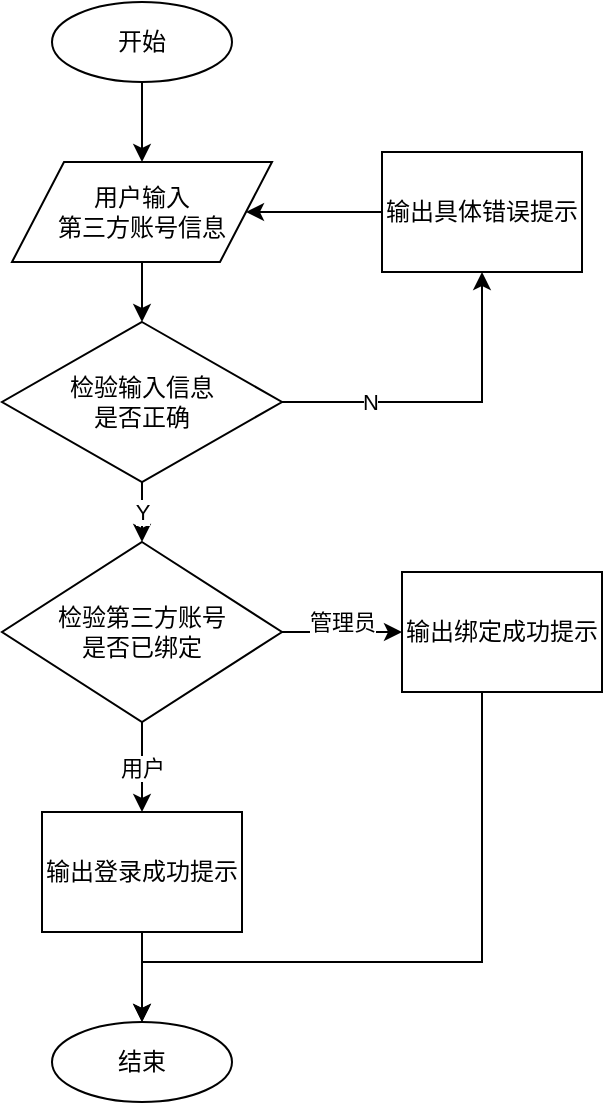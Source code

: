 <mxfile version="13.3.1" type="github">
  <diagram id="n8uOBgrjnSyd29blVZSN" name="第 1 页">
    <mxGraphModel dx="460" dy="824" grid="1" gridSize="10" guides="1" tooltips="1" connect="1" arrows="1" fold="1" page="1" pageScale="1" pageWidth="827" pageHeight="1169" math="0" shadow="0">
      <root>
        <mxCell id="0" />
        <mxCell id="1" parent="0" />
        <mxCell id="DfQuJhA6b2LdK-Bb2JGq-1" value="" style="edgeStyle=orthogonalEdgeStyle;rounded=0;orthogonalLoop=1;jettySize=auto;html=1;entryX=0.5;entryY=0;entryDx=0;entryDy=0;" edge="1" parent="1" source="DfQuJhA6b2LdK-Bb2JGq-2" target="DfQuJhA6b2LdK-Bb2JGq-4">
          <mxGeometry relative="1" as="geometry">
            <mxPoint x="180" y="200" as="targetPoint" />
          </mxGeometry>
        </mxCell>
        <mxCell id="DfQuJhA6b2LdK-Bb2JGq-2" value="开始" style="ellipse;whiteSpace=wrap;html=1;" vertex="1" parent="1">
          <mxGeometry x="115" y="120" width="90" height="40" as="geometry" />
        </mxCell>
        <mxCell id="DfQuJhA6b2LdK-Bb2JGq-3" value="" style="edgeStyle=orthogonalEdgeStyle;rounded=0;orthogonalLoop=1;jettySize=auto;html=1;" edge="1" parent="1" source="DfQuJhA6b2LdK-Bb2JGq-4">
          <mxGeometry relative="1" as="geometry">
            <mxPoint x="160" y="280" as="targetPoint" />
          </mxGeometry>
        </mxCell>
        <mxCell id="DfQuJhA6b2LdK-Bb2JGq-4" value="用户输入&lt;br&gt;第三方账号信息" style="shape=parallelogram;perimeter=parallelogramPerimeter;whiteSpace=wrap;html=1;" vertex="1" parent="1">
          <mxGeometry x="95" y="200" width="130" height="50" as="geometry" />
        </mxCell>
        <mxCell id="DfQuJhA6b2LdK-Bb2JGq-5" value="Y" style="edgeStyle=orthogonalEdgeStyle;rounded=0;orthogonalLoop=1;jettySize=auto;html=1;entryX=0.5;entryY=0;entryDx=0;entryDy=0;" edge="1" parent="1" source="DfQuJhA6b2LdK-Bb2JGq-7" target="DfQuJhA6b2LdK-Bb2JGq-15">
          <mxGeometry relative="1" as="geometry">
            <mxPoint x="160" y="450" as="targetPoint" />
          </mxGeometry>
        </mxCell>
        <mxCell id="DfQuJhA6b2LdK-Bb2JGq-6" value="N" style="edgeStyle=orthogonalEdgeStyle;rounded=0;orthogonalLoop=1;jettySize=auto;html=1;exitX=1;exitY=0.5;exitDx=0;exitDy=0;entryX=0.5;entryY=1;entryDx=0;entryDy=0;" edge="1" parent="1" source="DfQuJhA6b2LdK-Bb2JGq-7" target="DfQuJhA6b2LdK-Bb2JGq-9">
          <mxGeometry x="-0.467" relative="1" as="geometry">
            <mxPoint as="offset" />
          </mxGeometry>
        </mxCell>
        <mxCell id="DfQuJhA6b2LdK-Bb2JGq-7" value="检验输入信息&lt;br&gt;是否正确" style="rhombus;whiteSpace=wrap;html=1;" vertex="1" parent="1">
          <mxGeometry x="90" y="280" width="140" height="80" as="geometry" />
        </mxCell>
        <mxCell id="DfQuJhA6b2LdK-Bb2JGq-8" value="" style="edgeStyle=orthogonalEdgeStyle;rounded=0;orthogonalLoop=1;jettySize=auto;html=1;" edge="1" parent="1" source="DfQuJhA6b2LdK-Bb2JGq-9" target="DfQuJhA6b2LdK-Bb2JGq-4">
          <mxGeometry relative="1" as="geometry" />
        </mxCell>
        <mxCell id="DfQuJhA6b2LdK-Bb2JGq-9" value="输出具体错误提示" style="rounded=0;whiteSpace=wrap;html=1;" vertex="1" parent="1">
          <mxGeometry x="280" y="195" width="100" height="60" as="geometry" />
        </mxCell>
        <mxCell id="DfQuJhA6b2LdK-Bb2JGq-10" value="" style="edgeStyle=orthogonalEdgeStyle;rounded=0;orthogonalLoop=1;jettySize=auto;html=1;entryX=0.5;entryY=0;entryDx=0;entryDy=0;" edge="1" parent="1" source="DfQuJhA6b2LdK-Bb2JGq-11" target="DfQuJhA6b2LdK-Bb2JGq-12">
          <mxGeometry relative="1" as="geometry">
            <mxPoint x="160" y="620" as="targetPoint" />
          </mxGeometry>
        </mxCell>
        <mxCell id="DfQuJhA6b2LdK-Bb2JGq-11" value="输出登录成功提示" style="rounded=0;whiteSpace=wrap;html=1;" vertex="1" parent="1">
          <mxGeometry x="110" y="525" width="100" height="60" as="geometry" />
        </mxCell>
        <mxCell id="DfQuJhA6b2LdK-Bb2JGq-12" value="结束" style="ellipse;whiteSpace=wrap;html=1;" vertex="1" parent="1">
          <mxGeometry x="115" y="630" width="90" height="40" as="geometry" />
        </mxCell>
        <mxCell id="DfQuJhA6b2LdK-Bb2JGq-13" value="用户" style="edgeStyle=orthogonalEdgeStyle;rounded=0;orthogonalLoop=1;jettySize=auto;html=1;exitX=0.5;exitY=1;exitDx=0;exitDy=0;entryX=0.5;entryY=0;entryDx=0;entryDy=0;" edge="1" parent="1" source="DfQuJhA6b2LdK-Bb2JGq-15" target="DfQuJhA6b2LdK-Bb2JGq-11">
          <mxGeometry relative="1" as="geometry" />
        </mxCell>
        <mxCell id="DfQuJhA6b2LdK-Bb2JGq-14" value="管理员" style="edgeStyle=orthogonalEdgeStyle;rounded=0;orthogonalLoop=1;jettySize=auto;html=1;" edge="1" parent="1" source="DfQuJhA6b2LdK-Bb2JGq-15" target="DfQuJhA6b2LdK-Bb2JGq-17">
          <mxGeometry y="5" relative="1" as="geometry">
            <Array as="points">
              <mxPoint x="250" y="435" />
              <mxPoint x="250" y="435" />
            </Array>
            <mxPoint as="offset" />
          </mxGeometry>
        </mxCell>
        <mxCell id="DfQuJhA6b2LdK-Bb2JGq-15" value="检验第三方账号&lt;br&gt;是否已绑定" style="rhombus;whiteSpace=wrap;html=1;" vertex="1" parent="1">
          <mxGeometry x="90" y="390" width="140" height="90" as="geometry" />
        </mxCell>
        <mxCell id="DfQuJhA6b2LdK-Bb2JGq-16" style="edgeStyle=orthogonalEdgeStyle;rounded=0;orthogonalLoop=1;jettySize=auto;html=1;exitX=0.5;exitY=1;exitDx=0;exitDy=0;entryX=0.5;entryY=0;entryDx=0;entryDy=0;" edge="1" parent="1" source="DfQuJhA6b2LdK-Bb2JGq-17" target="DfQuJhA6b2LdK-Bb2JGq-12">
          <mxGeometry relative="1" as="geometry">
            <Array as="points">
              <mxPoint x="330" y="600" />
              <mxPoint x="160" y="600" />
            </Array>
          </mxGeometry>
        </mxCell>
        <mxCell id="DfQuJhA6b2LdK-Bb2JGq-17" value="输出绑定成功提示" style="rounded=0;whiteSpace=wrap;html=1;" vertex="1" parent="1">
          <mxGeometry x="290" y="405" width="100" height="60" as="geometry" />
        </mxCell>
      </root>
    </mxGraphModel>
  </diagram>
</mxfile>
